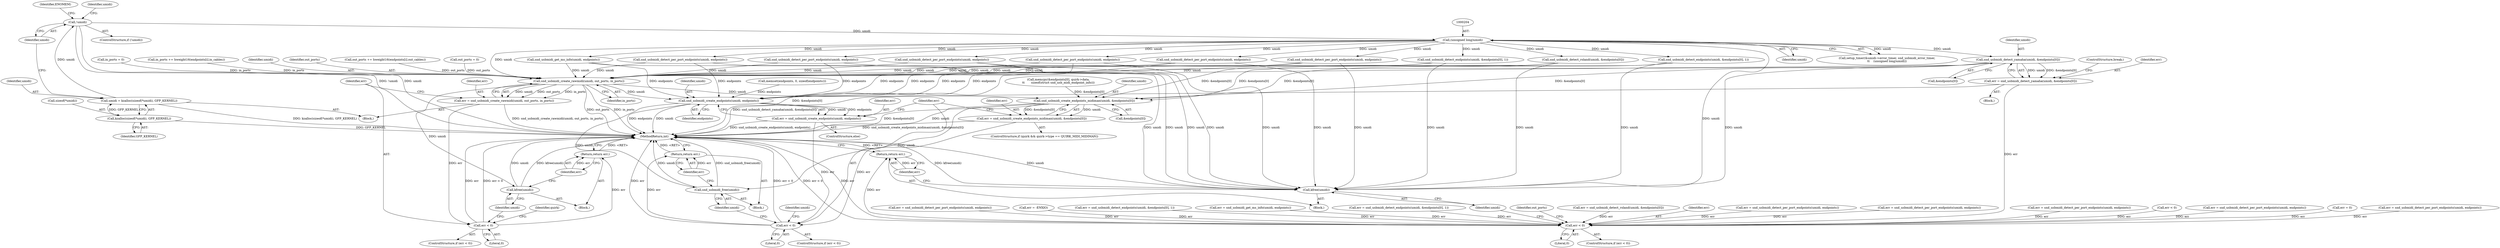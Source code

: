 digraph "1_linux_07d86ca93db7e5cdf4743564d98292042ec21af7@array" {
"1000271" [label="(Call,snd_usbmidi_detect_yamaha(umidi, &endpoints[0]))"];
"1000203" [label="(Call,(unsigned long)umidi)"];
"1000129" [label="(Call,!umidi)"];
"1000121" [label="(Call,umidi = kzalloc(sizeof(*umidi), GFP_KERNEL))"];
"1000123" [label="(Call,kzalloc(sizeof(*umidi), GFP_KERNEL))"];
"1000269" [label="(Call,err = snd_usbmidi_detect_yamaha(umidi, &endpoints[0]))"];
"1000476" [label="(Call,err < 0)"];
"1000482" [label="(Return,return err;)"];
"1000480" [label="(Call,kfree(umidi))"];
"1000518" [label="(Call,snd_usbmidi_create_rawmidi(umidi, out_ports, in_ports))"];
"1000516" [label="(Call,err = snd_usbmidi_create_rawmidi(umidi, out_ports, in_ports))"];
"1000523" [label="(Call,err < 0)"];
"1000529" [label="(Return,return err;)"];
"1000527" [label="(Call,kfree(umidi))"];
"1000541" [label="(Call,snd_usbmidi_create_endpoints_midiman(umidi, &endpoints[0]))"];
"1000539" [label="(Call,err = snd_usbmidi_create_endpoints_midiman(umidi, &endpoints[0]))"];
"1000554" [label="(Call,err < 0)"];
"1000560" [label="(Return,return err;)"];
"1000558" [label="(Call,snd_usbmidi_free(umidi))"];
"1000550" [label="(Call,snd_usbmidi_create_endpoints(umidi, endpoints))"];
"1000548" [label="(Call,err = snd_usbmidi_create_endpoints(umidi, endpoints))"];
"1000541" [label="(Call,snd_usbmidi_create_endpoints_midiman(umidi, &endpoints[0]))"];
"1000269" [label="(Call,err = snd_usbmidi_detect_yamaha(umidi, &endpoints[0]))"];
"1000383" [label="(Call,err = snd_usbmidi_detect_per_port_endpoints(umidi, endpoints))"];
"1000435" [label="(Call,err < 0)"];
"1000114" [label="(Block,)"];
"1000482" [label="(Return,return err;)"];
"1000222" [label="(Call,snd_usbmidi_get_ms_info(umidi, endpoints))"];
"1000452" [label="(Call,err = snd_usbmidi_detect_per_port_endpoints(umidi, endpoints))"];
"1000500" [label="(Call,out_ports += hweight16(endpoints[i].out_cables))"];
"1000554" [label="(Call,err < 0)"];
"1000481" [label="(Identifier,umidi)"];
"1000484" [label="(Call,out_ports = 0)"];
"1000547" [label="(ControlStructure,else)"];
"1000133" [label="(Identifier,ENOMEM)"];
"1000540" [label="(Identifier,err)"];
"1000524" [label="(Identifier,err)"];
"1000543" [label="(Call,&endpoints[0])"];
"1000521" [label="(Identifier,in_ports)"];
"1000487" [label="(Call,in_ports = 0)"];
"1000522" [label="(ControlStructure,if (err < 0))"];
"1000518" [label="(Call,snd_usbmidi_create_rawmidi(umidi, out_ports, in_ports))"];
"1000129" [label="(Call,!umidi)"];
"1000516" [label="(Call,err = snd_usbmidi_create_rawmidi(umidi, out_ports, in_ports))"];
"1000123" [label="(Call,kzalloc(sizeof(*umidi), GFP_KERNEL))"];
"1000305" [label="(Call,err = 0)"];
"1000127" [label="(Identifier,GFP_KERNEL)"];
"1000478" [label="(Literal,0)"];
"1000124" [label="(Call,sizeof(*umidi))"];
"1000530" [label="(Identifier,err)"];
"1000561" [label="(Identifier,err)"];
"1000271" [label="(Call,snd_usbmidi_detect_yamaha(umidi, &endpoints[0]))"];
"1000550" [label="(Call,snd_usbmidi_create_endpoints(umidi, endpoints))"];
"1000316" [label="(Call,err = snd_usbmidi_detect_per_port_endpoints(umidi, endpoints))"];
"1000343" [label="(Call,err = snd_usbmidi_detect_per_port_endpoints(umidi, endpoints))"];
"1000529" [label="(Return,return err;)"];
"1000508" [label="(Call,in_ports += hweight16(endpoints[i].in_cables))"];
"1000560" [label="(Return,return err;)"];
"1000128" [label="(ControlStructure,if (!umidi))"];
"1000398" [label="(Call,snd_usbmidi_detect_per_port_endpoints(umidi, endpoints))"];
"1000205" [label="(Identifier,umidi)"];
"1000479" [label="(Block,)"];
"1000519" [label="(Identifier,umidi)"];
"1000470" [label="(Call,err = -ENXIO)"];
"1000203" [label="(Call,(unsigned long)umidi)"];
"1000551" [label="(Identifier,umidi)"];
"1000476" [label="(Call,err < 0)"];
"1000555" [label="(Identifier,err)"];
"1000533" [label="(Identifier,quirk)"];
"1000130" [label="(Identifier,umidi)"];
"1000475" [label="(ControlStructure,if (err < 0))"];
"1000526" [label="(Block,)"];
"1000277" [label="(ControlStructure,break;)"];
"1000441" [label="(Call,snd_usbmidi_detect_per_port_endpoints(umidi, endpoints))"];
"1000260" [label="(Call,snd_usbmidi_detect_endpoints(umidi, &endpoints[0], 1))"];
"1000273" [label="(Call,&endpoints[0])"];
"1000345" [label="(Call,snd_usbmidi_detect_per_port_endpoints(umidi, endpoints))"];
"1000558" [label="(Call,snd_usbmidi_free(umidi))"];
"1000122" [label="(Identifier,umidi)"];
"1000318" [label="(Call,snd_usbmidi_detect_per_port_endpoints(umidi, endpoints))"];
"1000270" [label="(Identifier,err)"];
"1000480" [label="(Call,kfree(umidi))"];
"1000542" [label="(Identifier,umidi)"];
"1000385" [label="(Call,snd_usbmidi_detect_per_port_endpoints(umidi, endpoints))"];
"1000520" [label="(Identifier,out_ports)"];
"1000366" [label="(Call,err = snd_usbmidi_detect_endpoints(umidi, &endpoints[0], 1))"];
"1000368" [label="(Call,snd_usbmidi_detect_endpoints(umidi, &endpoints[0], 1))"];
"1000454" [label="(Call,snd_usbmidi_detect_per_port_endpoints(umidi, endpoints))"];
"1000523" [label="(Call,err < 0)"];
"1000121" [label="(Call,umidi = kzalloc(sizeof(*umidi), GFP_KERNEL))"];
"1000549" [label="(Identifier,err)"];
"1000548" [label="(Call,err = snd_usbmidi_create_endpoints(umidi, endpoints))"];
"1000295" [label="(Call,memcpy(&endpoints[0], quirk->data,\n\t\t       sizeof(struct snd_usb_midi_endpoint_info)))"];
"1000539" [label="(Call,err = snd_usbmidi_create_endpoints_midiman(umidi, &endpoints[0]))"];
"1000556" [label="(Literal,0)"];
"1000220" [label="(Call,err = snd_usbmidi_get_ms_info(umidi, endpoints))"];
"1000272" [label="(Identifier,umidi)"];
"1000258" [label="(Call,err = snd_usbmidi_detect_endpoints(umidi, &endpoints[0], 1))"];
"1000197" [label="(Call,setup_timer(&umidi->error_timer, snd_usbmidi_error_timer,\n\t\t    (unsigned long)umidi))"];
"1000281" [label="(Call,snd_usbmidi_detect_roland(umidi, &endpoints[0]))"];
"1000531" [label="(ControlStructure,if (quirk && quirk->type == QUIRK_MIDI_MIDIMAN))"];
"1000525" [label="(Literal,0)"];
"1000559" [label="(Identifier,umidi)"];
"1000218" [label="(Block,)"];
"1000485" [label="(Identifier,out_ports)"];
"1000553" [label="(ControlStructure,if (err < 0))"];
"1000206" [label="(Call,memset(endpoints, 0, sizeof(endpoints)))"];
"1000527" [label="(Call,kfree(umidi))"];
"1000517" [label="(Identifier,err)"];
"1000279" [label="(Call,err = snd_usbmidi_detect_roland(umidi, &endpoints[0]))"];
"1000564" [label="(Identifier,umidi)"];
"1000557" [label="(Block,)"];
"1000136" [label="(Identifier,umidi)"];
"1000477" [label="(Identifier,err)"];
"1000396" [label="(Call,err = snd_usbmidi_detect_per_port_endpoints(umidi, endpoints))"];
"1000574" [label="(MethodReturn,int)"];
"1000483" [label="(Identifier,err)"];
"1000552" [label="(Identifier,endpoints)"];
"1000439" [label="(Call,err = snd_usbmidi_detect_per_port_endpoints(umidi, endpoints))"];
"1000528" [label="(Identifier,umidi)"];
"1000271" -> "1000269"  [label="AST: "];
"1000271" -> "1000273"  [label="CFG: "];
"1000272" -> "1000271"  [label="AST: "];
"1000273" -> "1000271"  [label="AST: "];
"1000269" -> "1000271"  [label="CFG: "];
"1000271" -> "1000574"  [label="DDG: &endpoints[0]"];
"1000271" -> "1000269"  [label="DDG: umidi"];
"1000271" -> "1000269"  [label="DDG: &endpoints[0]"];
"1000203" -> "1000271"  [label="DDG: umidi"];
"1000271" -> "1000480"  [label="DDG: umidi"];
"1000271" -> "1000518"  [label="DDG: umidi"];
"1000271" -> "1000541"  [label="DDG: &endpoints[0]"];
"1000203" -> "1000197"  [label="AST: "];
"1000203" -> "1000205"  [label="CFG: "];
"1000204" -> "1000203"  [label="AST: "];
"1000205" -> "1000203"  [label="AST: "];
"1000197" -> "1000203"  [label="CFG: "];
"1000203" -> "1000197"  [label="DDG: umidi"];
"1000129" -> "1000203"  [label="DDG: umidi"];
"1000203" -> "1000222"  [label="DDG: umidi"];
"1000203" -> "1000260"  [label="DDG: umidi"];
"1000203" -> "1000281"  [label="DDG: umidi"];
"1000203" -> "1000318"  [label="DDG: umidi"];
"1000203" -> "1000345"  [label="DDG: umidi"];
"1000203" -> "1000368"  [label="DDG: umidi"];
"1000203" -> "1000385"  [label="DDG: umidi"];
"1000203" -> "1000398"  [label="DDG: umidi"];
"1000203" -> "1000441"  [label="DDG: umidi"];
"1000203" -> "1000454"  [label="DDG: umidi"];
"1000203" -> "1000480"  [label="DDG: umidi"];
"1000203" -> "1000518"  [label="DDG: umidi"];
"1000129" -> "1000128"  [label="AST: "];
"1000129" -> "1000130"  [label="CFG: "];
"1000130" -> "1000129"  [label="AST: "];
"1000133" -> "1000129"  [label="CFG: "];
"1000136" -> "1000129"  [label="CFG: "];
"1000129" -> "1000574"  [label="DDG: umidi"];
"1000129" -> "1000574"  [label="DDG: !umidi"];
"1000121" -> "1000129"  [label="DDG: umidi"];
"1000121" -> "1000114"  [label="AST: "];
"1000121" -> "1000123"  [label="CFG: "];
"1000122" -> "1000121"  [label="AST: "];
"1000123" -> "1000121"  [label="AST: "];
"1000130" -> "1000121"  [label="CFG: "];
"1000121" -> "1000574"  [label="DDG: kzalloc(sizeof(*umidi), GFP_KERNEL)"];
"1000123" -> "1000121"  [label="DDG: GFP_KERNEL"];
"1000123" -> "1000127"  [label="CFG: "];
"1000124" -> "1000123"  [label="AST: "];
"1000127" -> "1000123"  [label="AST: "];
"1000123" -> "1000574"  [label="DDG: GFP_KERNEL"];
"1000269" -> "1000218"  [label="AST: "];
"1000270" -> "1000269"  [label="AST: "];
"1000277" -> "1000269"  [label="CFG: "];
"1000269" -> "1000574"  [label="DDG: snd_usbmidi_detect_yamaha(umidi, &endpoints[0])"];
"1000269" -> "1000476"  [label="DDG: err"];
"1000476" -> "1000475"  [label="AST: "];
"1000476" -> "1000478"  [label="CFG: "];
"1000477" -> "1000476"  [label="AST: "];
"1000478" -> "1000476"  [label="AST: "];
"1000481" -> "1000476"  [label="CFG: "];
"1000485" -> "1000476"  [label="CFG: "];
"1000476" -> "1000574"  [label="DDG: err < 0"];
"1000476" -> "1000574"  [label="DDG: err"];
"1000258" -> "1000476"  [label="DDG: err"];
"1000396" -> "1000476"  [label="DDG: err"];
"1000435" -> "1000476"  [label="DDG: err"];
"1000439" -> "1000476"  [label="DDG: err"];
"1000305" -> "1000476"  [label="DDG: err"];
"1000366" -> "1000476"  [label="DDG: err"];
"1000452" -> "1000476"  [label="DDG: err"];
"1000470" -> "1000476"  [label="DDG: err"];
"1000316" -> "1000476"  [label="DDG: err"];
"1000220" -> "1000476"  [label="DDG: err"];
"1000343" -> "1000476"  [label="DDG: err"];
"1000279" -> "1000476"  [label="DDG: err"];
"1000383" -> "1000476"  [label="DDG: err"];
"1000476" -> "1000482"  [label="DDG: err"];
"1000482" -> "1000479"  [label="AST: "];
"1000482" -> "1000483"  [label="CFG: "];
"1000483" -> "1000482"  [label="AST: "];
"1000574" -> "1000482"  [label="CFG: "];
"1000482" -> "1000574"  [label="DDG: <RET>"];
"1000483" -> "1000482"  [label="DDG: err"];
"1000480" -> "1000479"  [label="AST: "];
"1000480" -> "1000481"  [label="CFG: "];
"1000481" -> "1000480"  [label="AST: "];
"1000483" -> "1000480"  [label="CFG: "];
"1000480" -> "1000574"  [label="DDG: kfree(umidi)"];
"1000480" -> "1000574"  [label="DDG: umidi"];
"1000441" -> "1000480"  [label="DDG: umidi"];
"1000318" -> "1000480"  [label="DDG: umidi"];
"1000398" -> "1000480"  [label="DDG: umidi"];
"1000368" -> "1000480"  [label="DDG: umidi"];
"1000454" -> "1000480"  [label="DDG: umidi"];
"1000222" -> "1000480"  [label="DDG: umidi"];
"1000281" -> "1000480"  [label="DDG: umidi"];
"1000260" -> "1000480"  [label="DDG: umidi"];
"1000385" -> "1000480"  [label="DDG: umidi"];
"1000345" -> "1000480"  [label="DDG: umidi"];
"1000518" -> "1000516"  [label="AST: "];
"1000518" -> "1000521"  [label="CFG: "];
"1000519" -> "1000518"  [label="AST: "];
"1000520" -> "1000518"  [label="AST: "];
"1000521" -> "1000518"  [label="AST: "];
"1000516" -> "1000518"  [label="CFG: "];
"1000518" -> "1000574"  [label="DDG: out_ports"];
"1000518" -> "1000574"  [label="DDG: in_ports"];
"1000518" -> "1000516"  [label="DDG: umidi"];
"1000518" -> "1000516"  [label="DDG: out_ports"];
"1000518" -> "1000516"  [label="DDG: in_ports"];
"1000441" -> "1000518"  [label="DDG: umidi"];
"1000318" -> "1000518"  [label="DDG: umidi"];
"1000398" -> "1000518"  [label="DDG: umidi"];
"1000368" -> "1000518"  [label="DDG: umidi"];
"1000454" -> "1000518"  [label="DDG: umidi"];
"1000222" -> "1000518"  [label="DDG: umidi"];
"1000281" -> "1000518"  [label="DDG: umidi"];
"1000260" -> "1000518"  [label="DDG: umidi"];
"1000385" -> "1000518"  [label="DDG: umidi"];
"1000345" -> "1000518"  [label="DDG: umidi"];
"1000500" -> "1000518"  [label="DDG: out_ports"];
"1000484" -> "1000518"  [label="DDG: out_ports"];
"1000508" -> "1000518"  [label="DDG: in_ports"];
"1000487" -> "1000518"  [label="DDG: in_ports"];
"1000518" -> "1000527"  [label="DDG: umidi"];
"1000518" -> "1000541"  [label="DDG: umidi"];
"1000518" -> "1000550"  [label="DDG: umidi"];
"1000516" -> "1000114"  [label="AST: "];
"1000517" -> "1000516"  [label="AST: "];
"1000524" -> "1000516"  [label="CFG: "];
"1000516" -> "1000574"  [label="DDG: snd_usbmidi_create_rawmidi(umidi, out_ports, in_ports)"];
"1000516" -> "1000523"  [label="DDG: err"];
"1000523" -> "1000522"  [label="AST: "];
"1000523" -> "1000525"  [label="CFG: "];
"1000524" -> "1000523"  [label="AST: "];
"1000525" -> "1000523"  [label="AST: "];
"1000528" -> "1000523"  [label="CFG: "];
"1000533" -> "1000523"  [label="CFG: "];
"1000523" -> "1000574"  [label="DDG: err"];
"1000523" -> "1000574"  [label="DDG: err < 0"];
"1000523" -> "1000529"  [label="DDG: err"];
"1000529" -> "1000526"  [label="AST: "];
"1000529" -> "1000530"  [label="CFG: "];
"1000530" -> "1000529"  [label="AST: "];
"1000574" -> "1000529"  [label="CFG: "];
"1000529" -> "1000574"  [label="DDG: <RET>"];
"1000530" -> "1000529"  [label="DDG: err"];
"1000527" -> "1000526"  [label="AST: "];
"1000527" -> "1000528"  [label="CFG: "];
"1000528" -> "1000527"  [label="AST: "];
"1000530" -> "1000527"  [label="CFG: "];
"1000527" -> "1000574"  [label="DDG: umidi"];
"1000527" -> "1000574"  [label="DDG: kfree(umidi)"];
"1000541" -> "1000539"  [label="AST: "];
"1000541" -> "1000543"  [label="CFG: "];
"1000542" -> "1000541"  [label="AST: "];
"1000543" -> "1000541"  [label="AST: "];
"1000539" -> "1000541"  [label="CFG: "];
"1000541" -> "1000574"  [label="DDG: umidi"];
"1000541" -> "1000574"  [label="DDG: &endpoints[0]"];
"1000541" -> "1000539"  [label="DDG: umidi"];
"1000541" -> "1000539"  [label="DDG: &endpoints[0]"];
"1000368" -> "1000541"  [label="DDG: &endpoints[0]"];
"1000295" -> "1000541"  [label="DDG: &endpoints[0]"];
"1000260" -> "1000541"  [label="DDG: &endpoints[0]"];
"1000281" -> "1000541"  [label="DDG: &endpoints[0]"];
"1000541" -> "1000558"  [label="DDG: umidi"];
"1000539" -> "1000531"  [label="AST: "];
"1000540" -> "1000539"  [label="AST: "];
"1000555" -> "1000539"  [label="CFG: "];
"1000539" -> "1000574"  [label="DDG: snd_usbmidi_create_endpoints_midiman(umidi, &endpoints[0])"];
"1000539" -> "1000554"  [label="DDG: err"];
"1000554" -> "1000553"  [label="AST: "];
"1000554" -> "1000556"  [label="CFG: "];
"1000555" -> "1000554"  [label="AST: "];
"1000556" -> "1000554"  [label="AST: "];
"1000559" -> "1000554"  [label="CFG: "];
"1000564" -> "1000554"  [label="CFG: "];
"1000554" -> "1000574"  [label="DDG: err < 0"];
"1000554" -> "1000574"  [label="DDG: err"];
"1000548" -> "1000554"  [label="DDG: err"];
"1000554" -> "1000560"  [label="DDG: err"];
"1000560" -> "1000557"  [label="AST: "];
"1000560" -> "1000561"  [label="CFG: "];
"1000561" -> "1000560"  [label="AST: "];
"1000574" -> "1000560"  [label="CFG: "];
"1000560" -> "1000574"  [label="DDG: <RET>"];
"1000561" -> "1000560"  [label="DDG: err"];
"1000558" -> "1000557"  [label="AST: "];
"1000558" -> "1000559"  [label="CFG: "];
"1000559" -> "1000558"  [label="AST: "];
"1000561" -> "1000558"  [label="CFG: "];
"1000558" -> "1000574"  [label="DDG: snd_usbmidi_free(umidi)"];
"1000558" -> "1000574"  [label="DDG: umidi"];
"1000550" -> "1000558"  [label="DDG: umidi"];
"1000550" -> "1000548"  [label="AST: "];
"1000550" -> "1000552"  [label="CFG: "];
"1000551" -> "1000550"  [label="AST: "];
"1000552" -> "1000550"  [label="AST: "];
"1000548" -> "1000550"  [label="CFG: "];
"1000550" -> "1000574"  [label="DDG: umidi"];
"1000550" -> "1000574"  [label="DDG: endpoints"];
"1000550" -> "1000548"  [label="DDG: umidi"];
"1000550" -> "1000548"  [label="DDG: endpoints"];
"1000441" -> "1000550"  [label="DDG: endpoints"];
"1000345" -> "1000550"  [label="DDG: endpoints"];
"1000318" -> "1000550"  [label="DDG: endpoints"];
"1000454" -> "1000550"  [label="DDG: endpoints"];
"1000222" -> "1000550"  [label="DDG: endpoints"];
"1000385" -> "1000550"  [label="DDG: endpoints"];
"1000398" -> "1000550"  [label="DDG: endpoints"];
"1000206" -> "1000550"  [label="DDG: endpoints"];
"1000548" -> "1000547"  [label="AST: "];
"1000549" -> "1000548"  [label="AST: "];
"1000555" -> "1000548"  [label="CFG: "];
"1000548" -> "1000574"  [label="DDG: snd_usbmidi_create_endpoints(umidi, endpoints)"];
}
